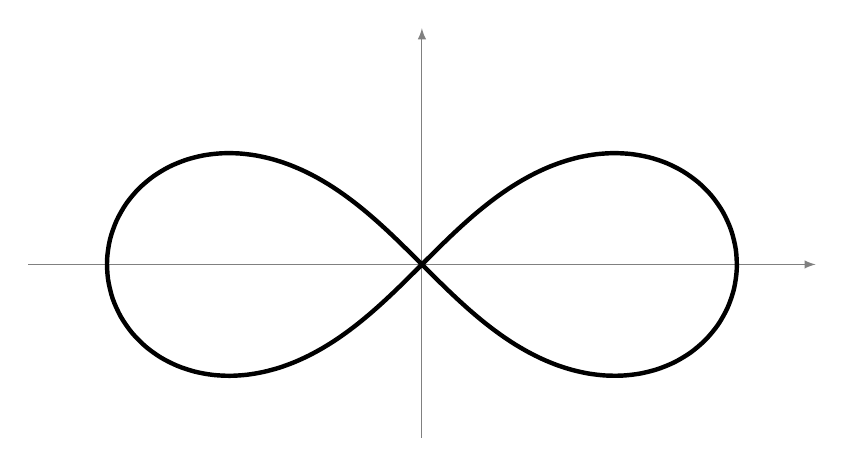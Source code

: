 \begin{tikzpicture}[scale=2] 

	\draw[->,>=latex,gray] (-2.5,0) -- (2.5,0); % node[above] {$x$};
	\draw[->,>=latex, gray] (0,-1.1) -- (0,1.5); % node[left] {$y$};

% rectangle
\def\myrectangle{(-2.05,-0.75) rectangle (2.05,1.05)}
% \draw \myrectangle;


\def\myellipse{ plot[domain=0:2*pi, samples=100, smooth] ({1/2 + sqrt(2)*cos(\x r)},{1/3 + 1/sqrt(2)*sin(\x r)}) }
\def\mylemniscate{ plot[domain=0:2*pi,samples=100, smooth] ( { 2*sin(\x r) / (1+cos(\x r)*cos(\x r)) },  { 2*sin(\x r)*cos(\x r)/(1+cos(\x r)*cos(\x r)) } ) }

% ellipse
% \draw \myellipse ;

% lemniscate
\draw[ultra thick] \mylemniscate;


% \fill[blue!50] \myrectangle;

% 
% \begin{scope}[even odd rule]
% \clip \myellipse;
% \fill[blue!50] \mylemniscate;
% \end{scope}

\begin{scope}
% \fill[red!50, even odd rule] \myellipse \mylemniscate;
\end{scope}

\end{tikzpicture}